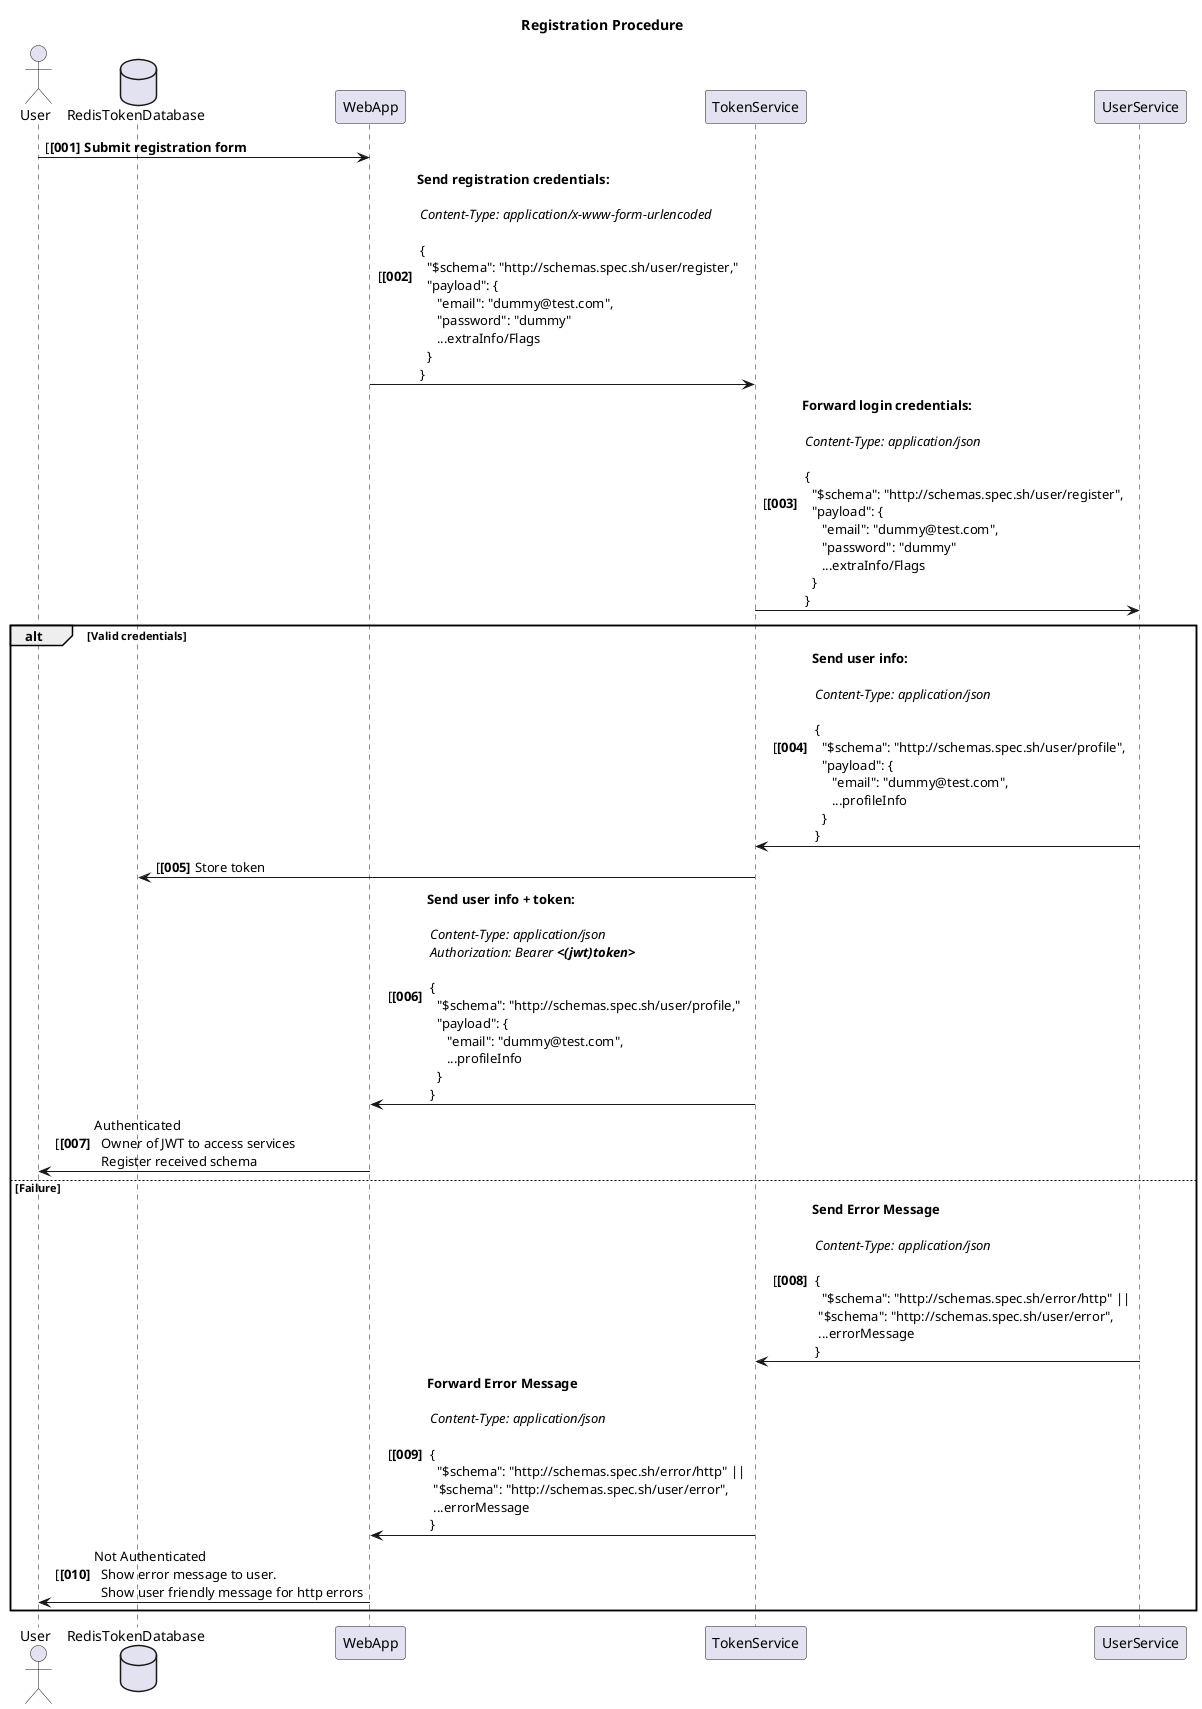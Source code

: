 @startuml
autonumber "[<b>[000]"
actor User
database RedisTokenDatabase

title: Registration Procedure

User -> WebApp: <b>Submit registration form
WebApp -> TokenService:  \
<b>Send registration credentials: \n\n\
 <i>Content-Type: application/x-www-form-urlencoded \n\n\
 {\n\
   "$schema": "http://schemas.spec.sh/user/register,"\n\
   "payload": {\n\
      "email": "dummy@test.com",\n\
      "password": "dummy" \n\
      ...extraInfo/Flags \n\
   }\n\
 }

TokenService -> UserService: \
<b>Forward login credentials: \n\n\
 <i>Content-Type: application/json \n\n\
 {\n\
   "$schema": "http://schemas.spec.sh/user/register",\n\
   "payload": {\n\
      "email": "dummy@test.com",\n\
      "password": "dummy" \n\
      ...extraInfo/Flags \n\
   }\n\
 }

alt Valid credentials
UserService -> TokenService: \
<b>Send user info: \n\n\
 <i>Content-Type: application/json \n\n\
 {\n\
   "$schema": "http://schemas.spec.sh/user/profile",\n\
   "payload": {\n\
      "email": "dummy@test.com",\n\
      ...profileInfo \n\
   }\n\
 }

TokenService -> RedisTokenDatabase: \
  Store token

TokenService -> WebApp: \
<b>Send user info + token: \n\n\
 <i>Content-Type: application/json \n\
 <i>Authorization: Bearer <b><(jwt)token> \n\n\
 {\n\
   "$schema": "http://schemas.spec.sh/user/profile,"\n\
   "payload": {\n\
      "email": "dummy@test.com",\n\
      ...profileInfo \n\
   }\n\
 }

WebApp -> User: Authenticated \n\
  Owner of JWT to access services\n\
  Register received schema

else Failure
UserService -> TokenService: \
 <b>Send Error Message\n\n\
 <i>Content-Type: application/json \n\n\
 {\n \
  "$schema": "http://schemas.spec.sh/error/http" ||\n\
  "$schema": "http://schemas.spec.sh/user/error",\n\
  ...errorMessage \n\
 }
TokenService -> WebApp: \
 <b>Forward Error Message\n\n\
 <i>Content-Type: application/json \n\n\
 {\n \
  "$schema": "http://schemas.spec.sh/error/http" ||\n\
  "$schema": "http://schemas.spec.sh/user/error",\n\
  ...errorMessage \n\
 }

WebApp -> User: Not Authenticated \n\
  Show error message to user. \n\
  Show user friendly message for http errors
end

@enduml
